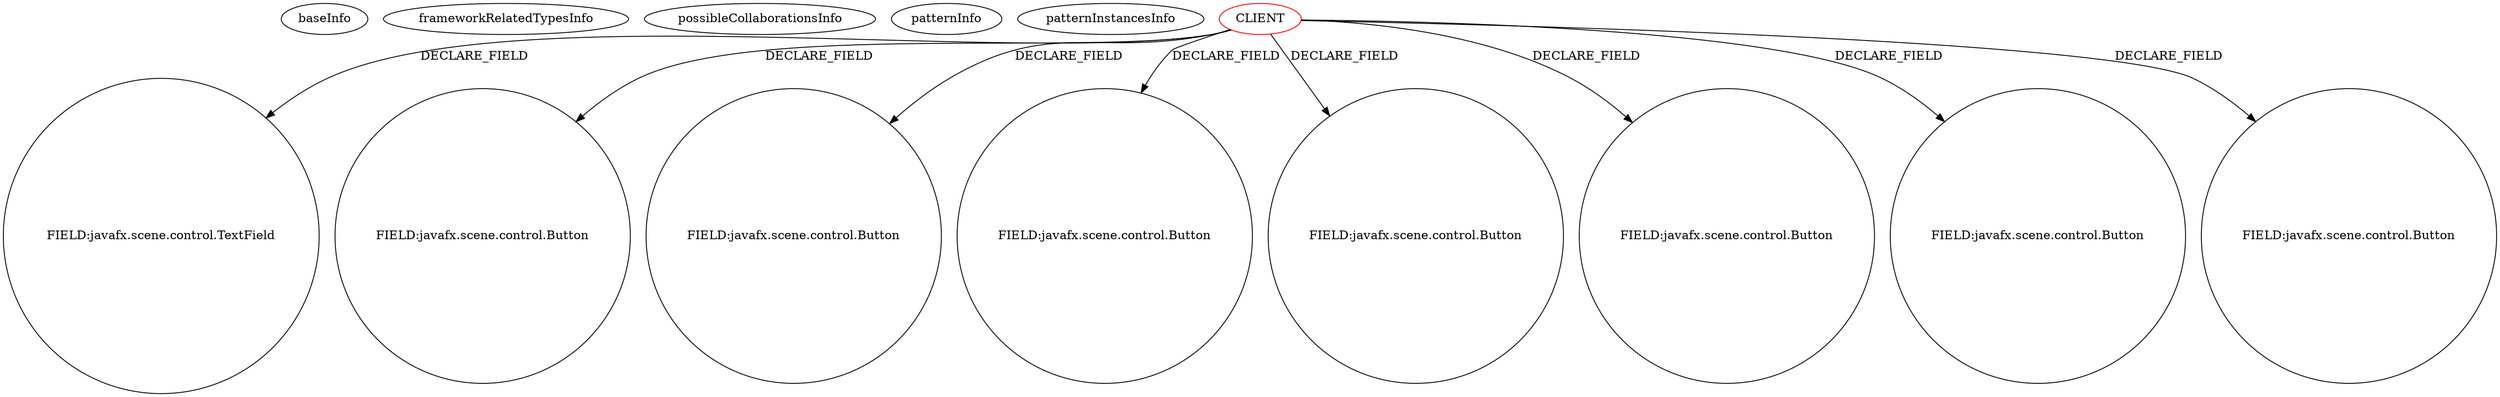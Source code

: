 digraph {
baseInfo[graphId=68,category="pattern",isAnonymous=false,possibleRelation=false]
frameworkRelatedTypesInfo[]
possibleCollaborationsInfo[]
patternInfo[frequency=10.0,patternRootClient=0]
patternInstancesInfo[0="hock323-eventManager~/hock323-eventManager/EventManager-master/src/eventManager/controller/pokerTournament/TournamentController.java~TournamentController~3009",1="weltensturm-milca~/weltensturm-milca/milca-master/src/milca/GUI.java~GUI~4747",2="weltensturm-milca~/weltensturm-milca/milca-master/src/milca/GUIController.java~GUIController~4745",3="dony1990-ProsDesktop~/dony1990-ProsDesktop/ProsDesktop-master/src/nicon/NiconDesktop/guifx/NiconNavigator/NavegadorController.java~NavegadorController~2563",4="diogocs1-FPessoais~/diogocs1-FPessoais/FPessoais-master/FinancasPessoais/src/app/controllers/HomeController.java~HomeController~2490",5="amonker-Trans~/amonker-Trans/Trans-master/src/cn/jingyun/trans/MainPane.java~MainPane~1847",6="henrik-bak-scbuildplanner~/henrik-bak-scbuildplanner/scbuildplanner-master/src/main/java/com/ezzored/starcraftbuildplanner/controller/MainWindowController.java~MainWindowController~2923",7="walker-clint-AIProj3~/walker-clint-AIProj3/AIProj3-master/src/application/GameBoardController.java~GameBoardController~4712",8="Dahwar-Calculator~/Dahwar-Calculator/Calculator-master/src/fr/alsace/lacroix/calculator/SampleController.java~SampleController~308",9="bianconejo-CEFX~/bianconejo-CEFX/CEFX-master/src/cefx/CEPrincipalController.java~CEPrincipalController~2114"]
48[label="FIELD:javafx.scene.control.TextField",vertexType="FIELD_DECLARATION",isFrameworkType=false,shape=circle]
0[label="CLIENT",vertexType="ROOT_CLIENT_CLASS_DECLARATION",isFrameworkType=false,color=red]
34[label="FIELD:javafx.scene.control.Button",vertexType="FIELD_DECLARATION",isFrameworkType=false,shape=circle]
22[label="FIELD:javafx.scene.control.Button",vertexType="FIELD_DECLARATION",isFrameworkType=false,shape=circle]
12[label="FIELD:javafx.scene.control.Button",vertexType="FIELD_DECLARATION",isFrameworkType=false,shape=circle]
24[label="FIELD:javafx.scene.control.Button",vertexType="FIELD_DECLARATION",isFrameworkType=false,shape=circle]
40[label="FIELD:javafx.scene.control.Button",vertexType="FIELD_DECLARATION",isFrameworkType=false,shape=circle]
16[label="FIELD:javafx.scene.control.Button",vertexType="FIELD_DECLARATION",isFrameworkType=false,shape=circle]
18[label="FIELD:javafx.scene.control.Button",vertexType="FIELD_DECLARATION",isFrameworkType=false,shape=circle]
0->16[label="DECLARE_FIELD"]
0->34[label="DECLARE_FIELD"]
0->24[label="DECLARE_FIELD"]
0->18[label="DECLARE_FIELD"]
0->40[label="DECLARE_FIELD"]
0->12[label="DECLARE_FIELD"]
0->48[label="DECLARE_FIELD"]
0->22[label="DECLARE_FIELD"]
}
